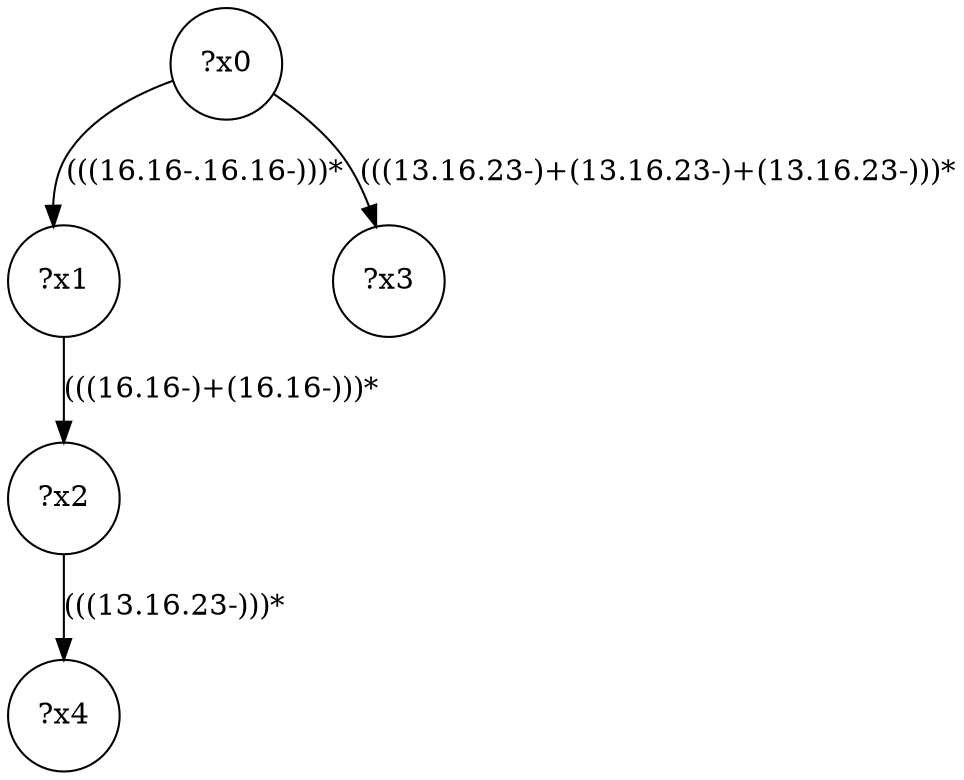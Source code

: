 digraph g {
	x0 [shape=circle, label="?x0"];
	x1 [shape=circle, label="?x1"];
	x0 -> x1 [label="(((16.16-.16.16-)))*"];
	x2 [shape=circle, label="?x2"];
	x1 -> x2 [label="(((16.16-)+(16.16-)))*"];
	x3 [shape=circle, label="?x3"];
	x0 -> x3 [label="(((13.16.23-)+(13.16.23-)+(13.16.23-)))*"];
	x4 [shape=circle, label="?x4"];
	x2 -> x4 [label="(((13.16.23-)))*"];
}
